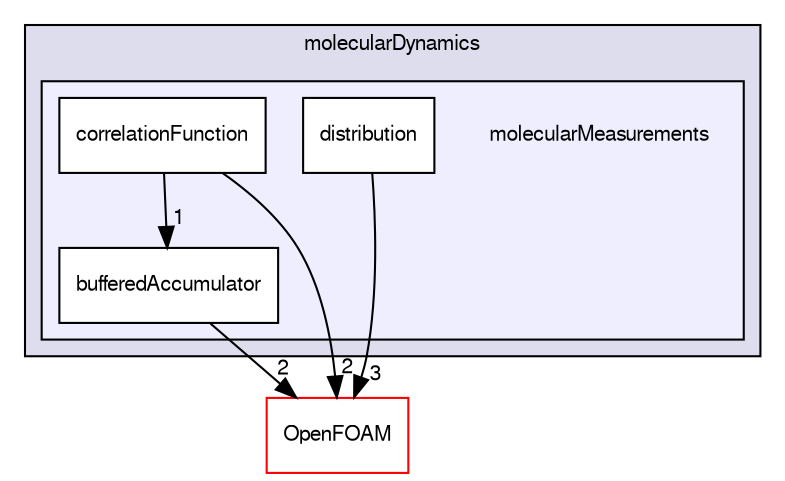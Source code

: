 digraph "src/lagrangian/molecularDynamics/molecularMeasurements" {
  bgcolor=transparent;
  compound=true
  node [ fontsize="10", fontname="FreeSans"];
  edge [ labelfontsize="10", labelfontname="FreeSans"];
  subgraph clusterdir_35d1b8bea394c75820a29726f930e1b8 {
    graph [ bgcolor="#ddddee", pencolor="black", label="molecularDynamics" fontname="FreeSans", fontsize="10", URL="dir_35d1b8bea394c75820a29726f930e1b8.html"]
  subgraph clusterdir_d688c861569b69efcb20a975bc1993fa {
    graph [ bgcolor="#eeeeff", pencolor="black", label="" URL="dir_d688c861569b69efcb20a975bc1993fa.html"];
    dir_d688c861569b69efcb20a975bc1993fa [shape=plaintext label="molecularMeasurements"];
    dir_842dca28d2bcc227f5882819415a5c7b [shape=box label="bufferedAccumulator" color="black" fillcolor="white" style="filled" URL="dir_842dca28d2bcc227f5882819415a5c7b.html"];
    dir_eccf4616dcf3e46cdfe07f06451490aa [shape=box label="correlationFunction" color="black" fillcolor="white" style="filled" URL="dir_eccf4616dcf3e46cdfe07f06451490aa.html"];
    dir_00503ec31b27ae2884ec58c8064cc34b [shape=box label="distribution" color="black" fillcolor="white" style="filled" URL="dir_00503ec31b27ae2884ec58c8064cc34b.html"];
  }
  }
  dir_c5473ff19b20e6ec4dfe5c310b3778a8 [shape=box label="OpenFOAM" color="red" URL="dir_c5473ff19b20e6ec4dfe5c310b3778a8.html"];
  dir_00503ec31b27ae2884ec58c8064cc34b->dir_c5473ff19b20e6ec4dfe5c310b3778a8 [headlabel="3", labeldistance=1.5 headhref="dir_001469_001732.html"];
  dir_842dca28d2bcc227f5882819415a5c7b->dir_c5473ff19b20e6ec4dfe5c310b3778a8 [headlabel="2", labeldistance=1.5 headhref="dir_001467_001732.html"];
  dir_eccf4616dcf3e46cdfe07f06451490aa->dir_842dca28d2bcc227f5882819415a5c7b [headlabel="1", labeldistance=1.5 headhref="dir_001468_001467.html"];
  dir_eccf4616dcf3e46cdfe07f06451490aa->dir_c5473ff19b20e6ec4dfe5c310b3778a8 [headlabel="2", labeldistance=1.5 headhref="dir_001468_001732.html"];
}
